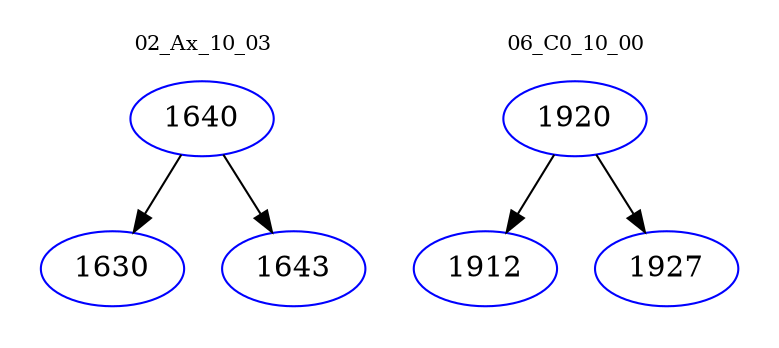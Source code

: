 digraph{
subgraph cluster_0 {
color = white
label = "02_Ax_10_03";
fontsize=10;
T0_1640 [label="1640", color="blue"]
T0_1640 -> T0_1630 [color="black"]
T0_1630 [label="1630", color="blue"]
T0_1640 -> T0_1643 [color="black"]
T0_1643 [label="1643", color="blue"]
}
subgraph cluster_1 {
color = white
label = "06_C0_10_00";
fontsize=10;
T1_1920 [label="1920", color="blue"]
T1_1920 -> T1_1912 [color="black"]
T1_1912 [label="1912", color="blue"]
T1_1920 -> T1_1927 [color="black"]
T1_1927 [label="1927", color="blue"]
}
}
